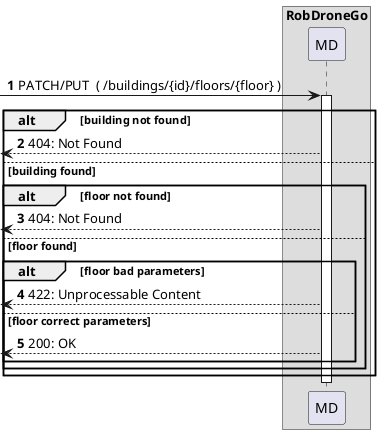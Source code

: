 @startuml
autonumber

box "RobDroneGo"
participant "MD" as mdr

[-> mdr: PATCH/PUT  ( /buildings/{id}/floors/{floor} )
activate mdr
    alt  building not found
            [<-- mdr : 404: Not Found
        else building found
            alt floor not found
                [<-- mdr : 404: Not Found
            else floor found
                alt floor bad parameters
                    [<-- mdr : 422: Unprocessable Content
                else floor correct parameters
                    [<-- mdr : 200: OK
            end
        end
    end
deactivate mdr

@enduml


